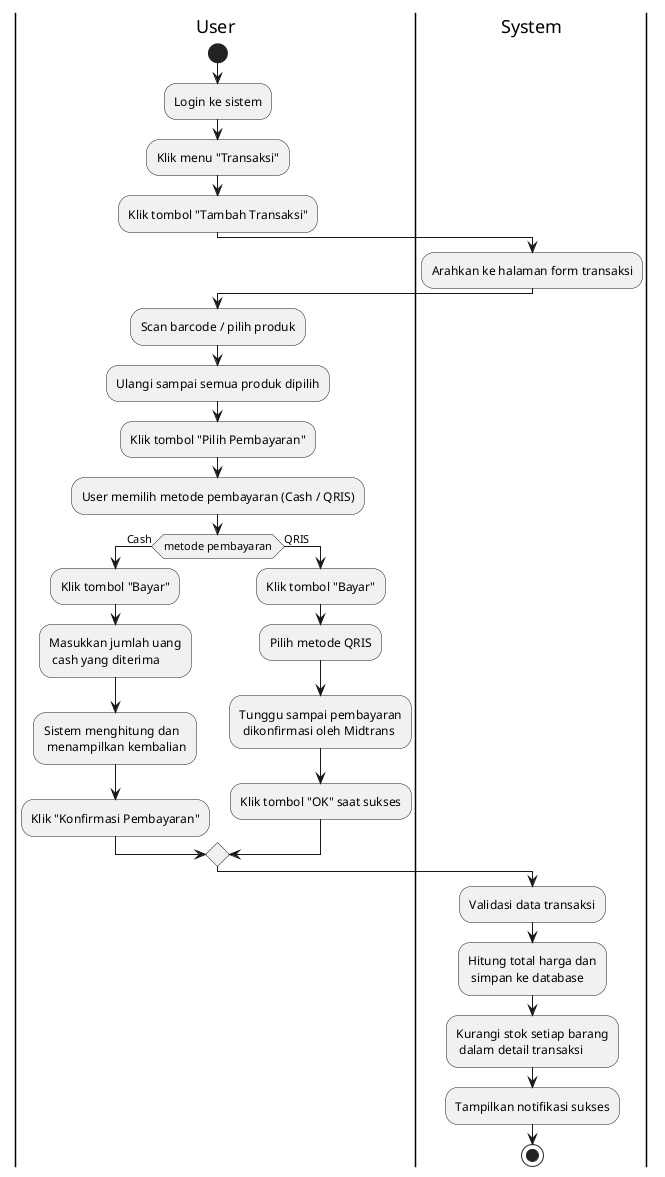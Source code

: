 @startuml
|User|
start
:Login ke sistem;
:Klik menu "Transaksi";

:Klik tombol "Tambah Transaksi";

|System|
:Arahkan ke halaman form transaksi;

|User|
:Scan barcode / pilih produk;
' :Masukkan jumlah dan tambah ke keranjang;
:Ulangi sampai semua produk dipilih;

:Klik tombol "Pilih Pembayaran";
:User memilih metode pembayaran (Cash / QRIS);

if (metode pembayaran) then (Cash)
  :Klik tombol "Bayar";
  :Masukkan jumlah uang\n cash yang diterima;
  :Sistem menghitung dan\n menampilkan kembalian;
  :Klik "Konfirmasi Pembayaran";
else (QRIS)
  :Klik tombol "Bayar";
  :Pilih metode QRIS;
  :Tunggu sampai pembayaran\n dikonfirmasi oleh Midtrans;
  :Klik tombol "OK" saat sukses;
endif

|System|
:Validasi data transaksi;
:Hitung total harga dan\n simpan ke database;
:Kurangi stok setiap barang\n dalam detail transaksi;
:Tampilkan notifikasi sukses;
stop
@enduml
